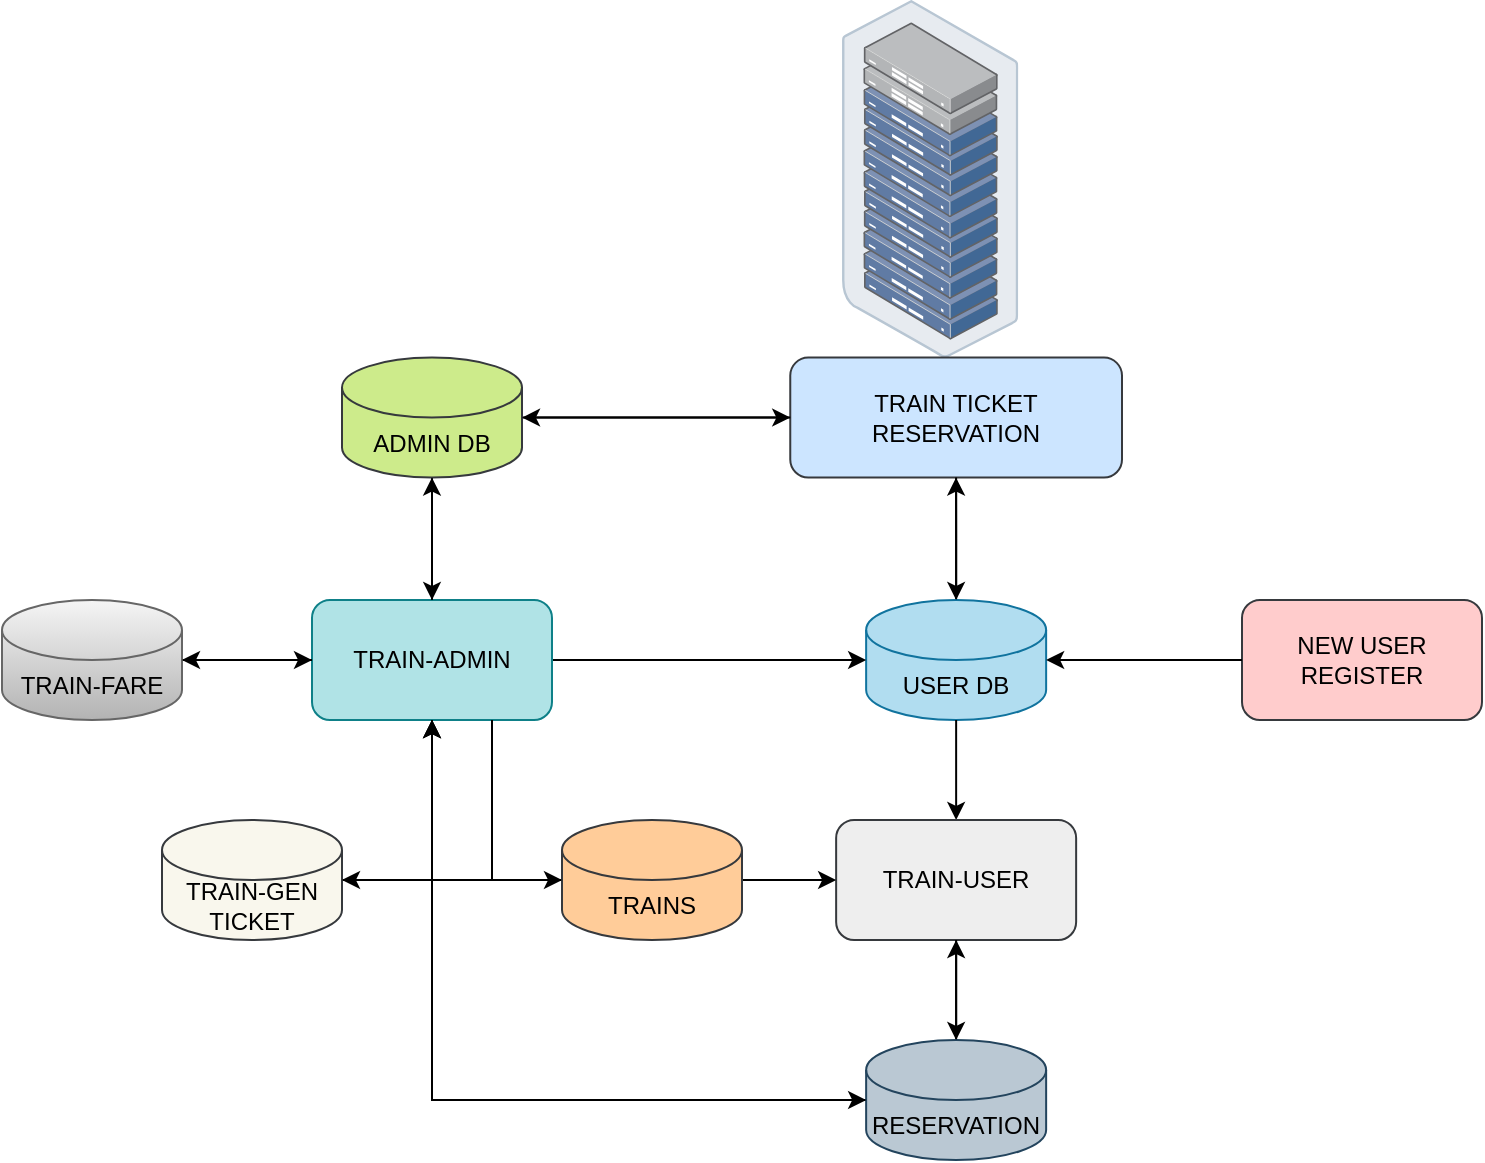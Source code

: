 <mxfile version="22.0.0" type="device">
  <diagram name="Page-1" id="IcYI93ME0N--H37FZ3eT">
    <mxGraphModel dx="1882" dy="1626" grid="1" gridSize="10" guides="1" tooltips="1" connect="1" arrows="1" fold="1" page="1" pageScale="1" pageWidth="850" pageHeight="1100" math="0" shadow="0">
      <root>
        <mxCell id="0" />
        <mxCell id="1" parent="0" />
        <mxCell id="uQxzIOvWOeLOxxspnTJq-66" value="" style="image;points=[];aspect=fixed;html=1;align=center;shadow=0;dashed=0;image=img/lib/allied_telesis/storage/Datacenter_Server_Rack_ToR.svg;" vertex="1" parent="1">
          <mxGeometry x="100" y="-1070" width="88.2" height="178.8" as="geometry" />
        </mxCell>
        <mxCell id="uQxzIOvWOeLOxxspnTJq-67" value="TRAIN TICKET RESERVATION" style="rounded=1;whiteSpace=wrap;html=1;fillColor=#cce5ff;strokeColor=#36393d;" vertex="1" parent="1">
          <mxGeometry x="74.13" y="-891.2" width="165.87" height="60" as="geometry" />
        </mxCell>
        <mxCell id="uQxzIOvWOeLOxxspnTJq-69" style="edgeStyle=orthogonalEdgeStyle;rounded=0;orthogonalLoop=1;jettySize=auto;html=1;entryX=0;entryY=0.5;entryDx=0;entryDy=0;" edge="1" parent="1" source="uQxzIOvWOeLOxxspnTJq-68" target="uQxzIOvWOeLOxxspnTJq-67">
          <mxGeometry relative="1" as="geometry" />
        </mxCell>
        <mxCell id="uQxzIOvWOeLOxxspnTJq-78" style="edgeStyle=orthogonalEdgeStyle;rounded=0;orthogonalLoop=1;jettySize=auto;html=1;entryX=0.5;entryY=0;entryDx=0;entryDy=0;" edge="1" parent="1" source="uQxzIOvWOeLOxxspnTJq-68" target="uQxzIOvWOeLOxxspnTJq-75">
          <mxGeometry relative="1" as="geometry" />
        </mxCell>
        <mxCell id="uQxzIOvWOeLOxxspnTJq-68" value="ADMIN DB" style="shape=cylinder3;whiteSpace=wrap;html=1;boundedLbl=1;backgroundOutline=1;size=15;fillColor=#cdeb8b;strokeColor=#36393d;" vertex="1" parent="1">
          <mxGeometry x="-150" y="-891.2" width="90" height="60" as="geometry" />
        </mxCell>
        <mxCell id="uQxzIOvWOeLOxxspnTJq-70" style="edgeStyle=orthogonalEdgeStyle;rounded=0;orthogonalLoop=1;jettySize=auto;html=1;entryX=1;entryY=0.5;entryDx=0;entryDy=0;entryPerimeter=0;" edge="1" parent="1" source="uQxzIOvWOeLOxxspnTJq-67" target="uQxzIOvWOeLOxxspnTJq-68">
          <mxGeometry relative="1" as="geometry" />
        </mxCell>
        <mxCell id="uQxzIOvWOeLOxxspnTJq-73" style="edgeStyle=orthogonalEdgeStyle;rounded=0;orthogonalLoop=1;jettySize=auto;html=1;exitX=0.5;exitY=0;exitDx=0;exitDy=0;exitPerimeter=0;" edge="1" parent="1" source="uQxzIOvWOeLOxxspnTJq-71" target="uQxzIOvWOeLOxxspnTJq-67">
          <mxGeometry relative="1" as="geometry" />
        </mxCell>
        <mxCell id="uQxzIOvWOeLOxxspnTJq-71" value="USER DB" style="shape=cylinder3;whiteSpace=wrap;html=1;boundedLbl=1;backgroundOutline=1;size=15;fillColor=#b1ddf0;strokeColor=#10739e;" vertex="1" parent="1">
          <mxGeometry x="112.07" y="-770" width="90" height="60" as="geometry" />
        </mxCell>
        <mxCell id="uQxzIOvWOeLOxxspnTJq-74" style="edgeStyle=orthogonalEdgeStyle;rounded=0;orthogonalLoop=1;jettySize=auto;html=1;entryX=0.5;entryY=0;entryDx=0;entryDy=0;entryPerimeter=0;" edge="1" parent="1" source="uQxzIOvWOeLOxxspnTJq-67" target="uQxzIOvWOeLOxxspnTJq-71">
          <mxGeometry relative="1" as="geometry" />
        </mxCell>
        <mxCell id="uQxzIOvWOeLOxxspnTJq-79" style="edgeStyle=orthogonalEdgeStyle;rounded=0;orthogonalLoop=1;jettySize=auto;html=1;" edge="1" parent="1" source="uQxzIOvWOeLOxxspnTJq-75" target="uQxzIOvWOeLOxxspnTJq-71">
          <mxGeometry relative="1" as="geometry" />
        </mxCell>
        <mxCell id="uQxzIOvWOeLOxxspnTJq-75" value="TRAIN-ADMIN" style="rounded=1;whiteSpace=wrap;html=1;fillColor=#b0e3e6;strokeColor=#0e8088;" vertex="1" parent="1">
          <mxGeometry x="-165" y="-770" width="120" height="60" as="geometry" />
        </mxCell>
        <mxCell id="uQxzIOvWOeLOxxspnTJq-77" style="edgeStyle=orthogonalEdgeStyle;rounded=0;orthogonalLoop=1;jettySize=auto;html=1;exitX=0.5;exitY=0;exitDx=0;exitDy=0;entryX=0.5;entryY=1;entryDx=0;entryDy=0;entryPerimeter=0;" edge="1" parent="1" source="uQxzIOvWOeLOxxspnTJq-75" target="uQxzIOvWOeLOxxspnTJq-68">
          <mxGeometry relative="1" as="geometry" />
        </mxCell>
        <mxCell id="uQxzIOvWOeLOxxspnTJq-83" value="" style="edgeStyle=orthogonalEdgeStyle;rounded=0;orthogonalLoop=1;jettySize=auto;html=1;" edge="1" parent="1" source="uQxzIOvWOeLOxxspnTJq-71" target="uQxzIOvWOeLOxxspnTJq-82">
          <mxGeometry relative="1" as="geometry">
            <mxPoint x="157" y="-710" as="sourcePoint" />
            <mxPoint x="157.07" y="-630" as="targetPoint" />
          </mxGeometry>
        </mxCell>
        <mxCell id="uQxzIOvWOeLOxxspnTJq-82" value="TRAIN-USER" style="rounded=1;whiteSpace=wrap;html=1;fillColor=#eeeeee;strokeColor=#36393d;" vertex="1" parent="1">
          <mxGeometry x="97.07" y="-660" width="120" height="60" as="geometry" />
        </mxCell>
        <mxCell id="uQxzIOvWOeLOxxspnTJq-86" style="edgeStyle=orthogonalEdgeStyle;rounded=0;orthogonalLoop=1;jettySize=auto;html=1;entryX=0.5;entryY=1;entryDx=0;entryDy=0;" edge="1" parent="1" source="uQxzIOvWOeLOxxspnTJq-84" target="uQxzIOvWOeLOxxspnTJq-82">
          <mxGeometry relative="1" as="geometry" />
        </mxCell>
        <mxCell id="uQxzIOvWOeLOxxspnTJq-90" style="edgeStyle=orthogonalEdgeStyle;rounded=0;orthogonalLoop=1;jettySize=auto;html=1;exitX=0;exitY=0.5;exitDx=0;exitDy=0;exitPerimeter=0;entryX=0.5;entryY=1;entryDx=0;entryDy=0;" edge="1" parent="1" source="uQxzIOvWOeLOxxspnTJq-84" target="uQxzIOvWOeLOxxspnTJq-75">
          <mxGeometry relative="1" as="geometry" />
        </mxCell>
        <mxCell id="uQxzIOvWOeLOxxspnTJq-84" value="RESERVATION" style="shape=cylinder3;whiteSpace=wrap;html=1;boundedLbl=1;backgroundOutline=1;size=15;fillColor=#bac8d3;strokeColor=#23445d;" vertex="1" parent="1">
          <mxGeometry x="112.07" y="-550" width="90" height="60" as="geometry" />
        </mxCell>
        <mxCell id="uQxzIOvWOeLOxxspnTJq-85" style="edgeStyle=orthogonalEdgeStyle;rounded=0;orthogonalLoop=1;jettySize=auto;html=1;exitX=0.5;exitY=1;exitDx=0;exitDy=0;entryX=0.5;entryY=0;entryDx=0;entryDy=0;entryPerimeter=0;" edge="1" parent="1" source="uQxzIOvWOeLOxxspnTJq-82" target="uQxzIOvWOeLOxxspnTJq-84">
          <mxGeometry relative="1" as="geometry" />
        </mxCell>
        <mxCell id="uQxzIOvWOeLOxxspnTJq-89" style="edgeStyle=orthogonalEdgeStyle;rounded=0;orthogonalLoop=1;jettySize=auto;html=1;exitX=0.5;exitY=1;exitDx=0;exitDy=0;entryX=0;entryY=0.5;entryDx=0;entryDy=0;entryPerimeter=0;" edge="1" parent="1" source="uQxzIOvWOeLOxxspnTJq-75" target="uQxzIOvWOeLOxxspnTJq-84">
          <mxGeometry relative="1" as="geometry" />
        </mxCell>
        <mxCell id="uQxzIOvWOeLOxxspnTJq-93" style="edgeStyle=orthogonalEdgeStyle;rounded=0;orthogonalLoop=1;jettySize=auto;html=1;exitX=1;exitY=0.5;exitDx=0;exitDy=0;exitPerimeter=0;entryX=0;entryY=0.5;entryDx=0;entryDy=0;" edge="1" parent="1" source="uQxzIOvWOeLOxxspnTJq-91" target="uQxzIOvWOeLOxxspnTJq-82">
          <mxGeometry relative="1" as="geometry" />
        </mxCell>
        <mxCell id="uQxzIOvWOeLOxxspnTJq-96" style="edgeStyle=orthogonalEdgeStyle;rounded=0;orthogonalLoop=1;jettySize=auto;html=1;exitX=0;exitY=0.5;exitDx=0;exitDy=0;exitPerimeter=0;entryX=0.5;entryY=1;entryDx=0;entryDy=0;" edge="1" parent="1" source="uQxzIOvWOeLOxxspnTJq-91" target="uQxzIOvWOeLOxxspnTJq-75">
          <mxGeometry relative="1" as="geometry" />
        </mxCell>
        <mxCell id="uQxzIOvWOeLOxxspnTJq-91" value="TRAINS" style="shape=cylinder3;whiteSpace=wrap;html=1;boundedLbl=1;backgroundOutline=1;size=15;fillColor=#ffcc99;strokeColor=#36393d;" vertex="1" parent="1">
          <mxGeometry x="-40" y="-660" width="90" height="60" as="geometry" />
        </mxCell>
        <mxCell id="uQxzIOvWOeLOxxspnTJq-98" style="edgeStyle=orthogonalEdgeStyle;rounded=0;orthogonalLoop=1;jettySize=auto;html=1;exitX=0.75;exitY=1;exitDx=0;exitDy=0;entryX=0;entryY=0.5;entryDx=0;entryDy=0;entryPerimeter=0;" edge="1" parent="1" source="uQxzIOvWOeLOxxspnTJq-75" target="uQxzIOvWOeLOxxspnTJq-91">
          <mxGeometry relative="1" as="geometry" />
        </mxCell>
        <mxCell id="uQxzIOvWOeLOxxspnTJq-103" style="edgeStyle=orthogonalEdgeStyle;rounded=0;orthogonalLoop=1;jettySize=auto;html=1;exitX=1;exitY=0.5;exitDx=0;exitDy=0;exitPerimeter=0;entryX=0;entryY=0.5;entryDx=0;entryDy=0;" edge="1" parent="1" source="uQxzIOvWOeLOxxspnTJq-100" target="uQxzIOvWOeLOxxspnTJq-75">
          <mxGeometry relative="1" as="geometry" />
        </mxCell>
        <mxCell id="uQxzIOvWOeLOxxspnTJq-100" value="TRAIN-FARE" style="shape=cylinder3;whiteSpace=wrap;html=1;boundedLbl=1;backgroundOutline=1;size=15;fillColor=#f5f5f5;strokeColor=#666666;gradientColor=#b3b3b3;" vertex="1" parent="1">
          <mxGeometry x="-320" y="-770" width="90" height="60" as="geometry" />
        </mxCell>
        <mxCell id="uQxzIOvWOeLOxxspnTJq-105" style="edgeStyle=orthogonalEdgeStyle;rounded=0;orthogonalLoop=1;jettySize=auto;html=1;entryX=1;entryY=0.5;entryDx=0;entryDy=0;entryPerimeter=0;" edge="1" parent="1" source="uQxzIOvWOeLOxxspnTJq-75" target="uQxzIOvWOeLOxxspnTJq-100">
          <mxGeometry relative="1" as="geometry" />
        </mxCell>
        <mxCell id="uQxzIOvWOeLOxxspnTJq-106" value="NEW USER REGISTER" style="rounded=1;whiteSpace=wrap;html=1;fillColor=#ffcccc;strokeColor=#36393d;" vertex="1" parent="1">
          <mxGeometry x="300" y="-770" width="120" height="60" as="geometry" />
        </mxCell>
        <mxCell id="uQxzIOvWOeLOxxspnTJq-107" style="edgeStyle=orthogonalEdgeStyle;rounded=0;orthogonalLoop=1;jettySize=auto;html=1;exitX=0;exitY=0.5;exitDx=0;exitDy=0;entryX=1;entryY=0.5;entryDx=0;entryDy=0;entryPerimeter=0;" edge="1" parent="1" source="uQxzIOvWOeLOxxspnTJq-106" target="uQxzIOvWOeLOxxspnTJq-71">
          <mxGeometry relative="1" as="geometry" />
        </mxCell>
        <mxCell id="uQxzIOvWOeLOxxspnTJq-109" style="edgeStyle=orthogonalEdgeStyle;rounded=0;orthogonalLoop=1;jettySize=auto;html=1;exitX=1;exitY=0.5;exitDx=0;exitDy=0;exitPerimeter=0;entryX=0.5;entryY=1;entryDx=0;entryDy=0;" edge="1" parent="1" source="uQxzIOvWOeLOxxspnTJq-108" target="uQxzIOvWOeLOxxspnTJq-75">
          <mxGeometry relative="1" as="geometry" />
        </mxCell>
        <mxCell id="uQxzIOvWOeLOxxspnTJq-108" value="TRAIN-GEN TICKET" style="shape=cylinder3;whiteSpace=wrap;html=1;boundedLbl=1;backgroundOutline=1;size=15;fillColor=#f9f7ed;strokeColor=#36393d;" vertex="1" parent="1">
          <mxGeometry x="-240" y="-660" width="90" height="60" as="geometry" />
        </mxCell>
        <mxCell id="uQxzIOvWOeLOxxspnTJq-110" style="edgeStyle=orthogonalEdgeStyle;rounded=0;orthogonalLoop=1;jettySize=auto;html=1;entryX=1;entryY=0.5;entryDx=0;entryDy=0;entryPerimeter=0;" edge="1" parent="1" source="uQxzIOvWOeLOxxspnTJq-75" target="uQxzIOvWOeLOxxspnTJq-108">
          <mxGeometry relative="1" as="geometry" />
        </mxCell>
      </root>
    </mxGraphModel>
  </diagram>
</mxfile>
